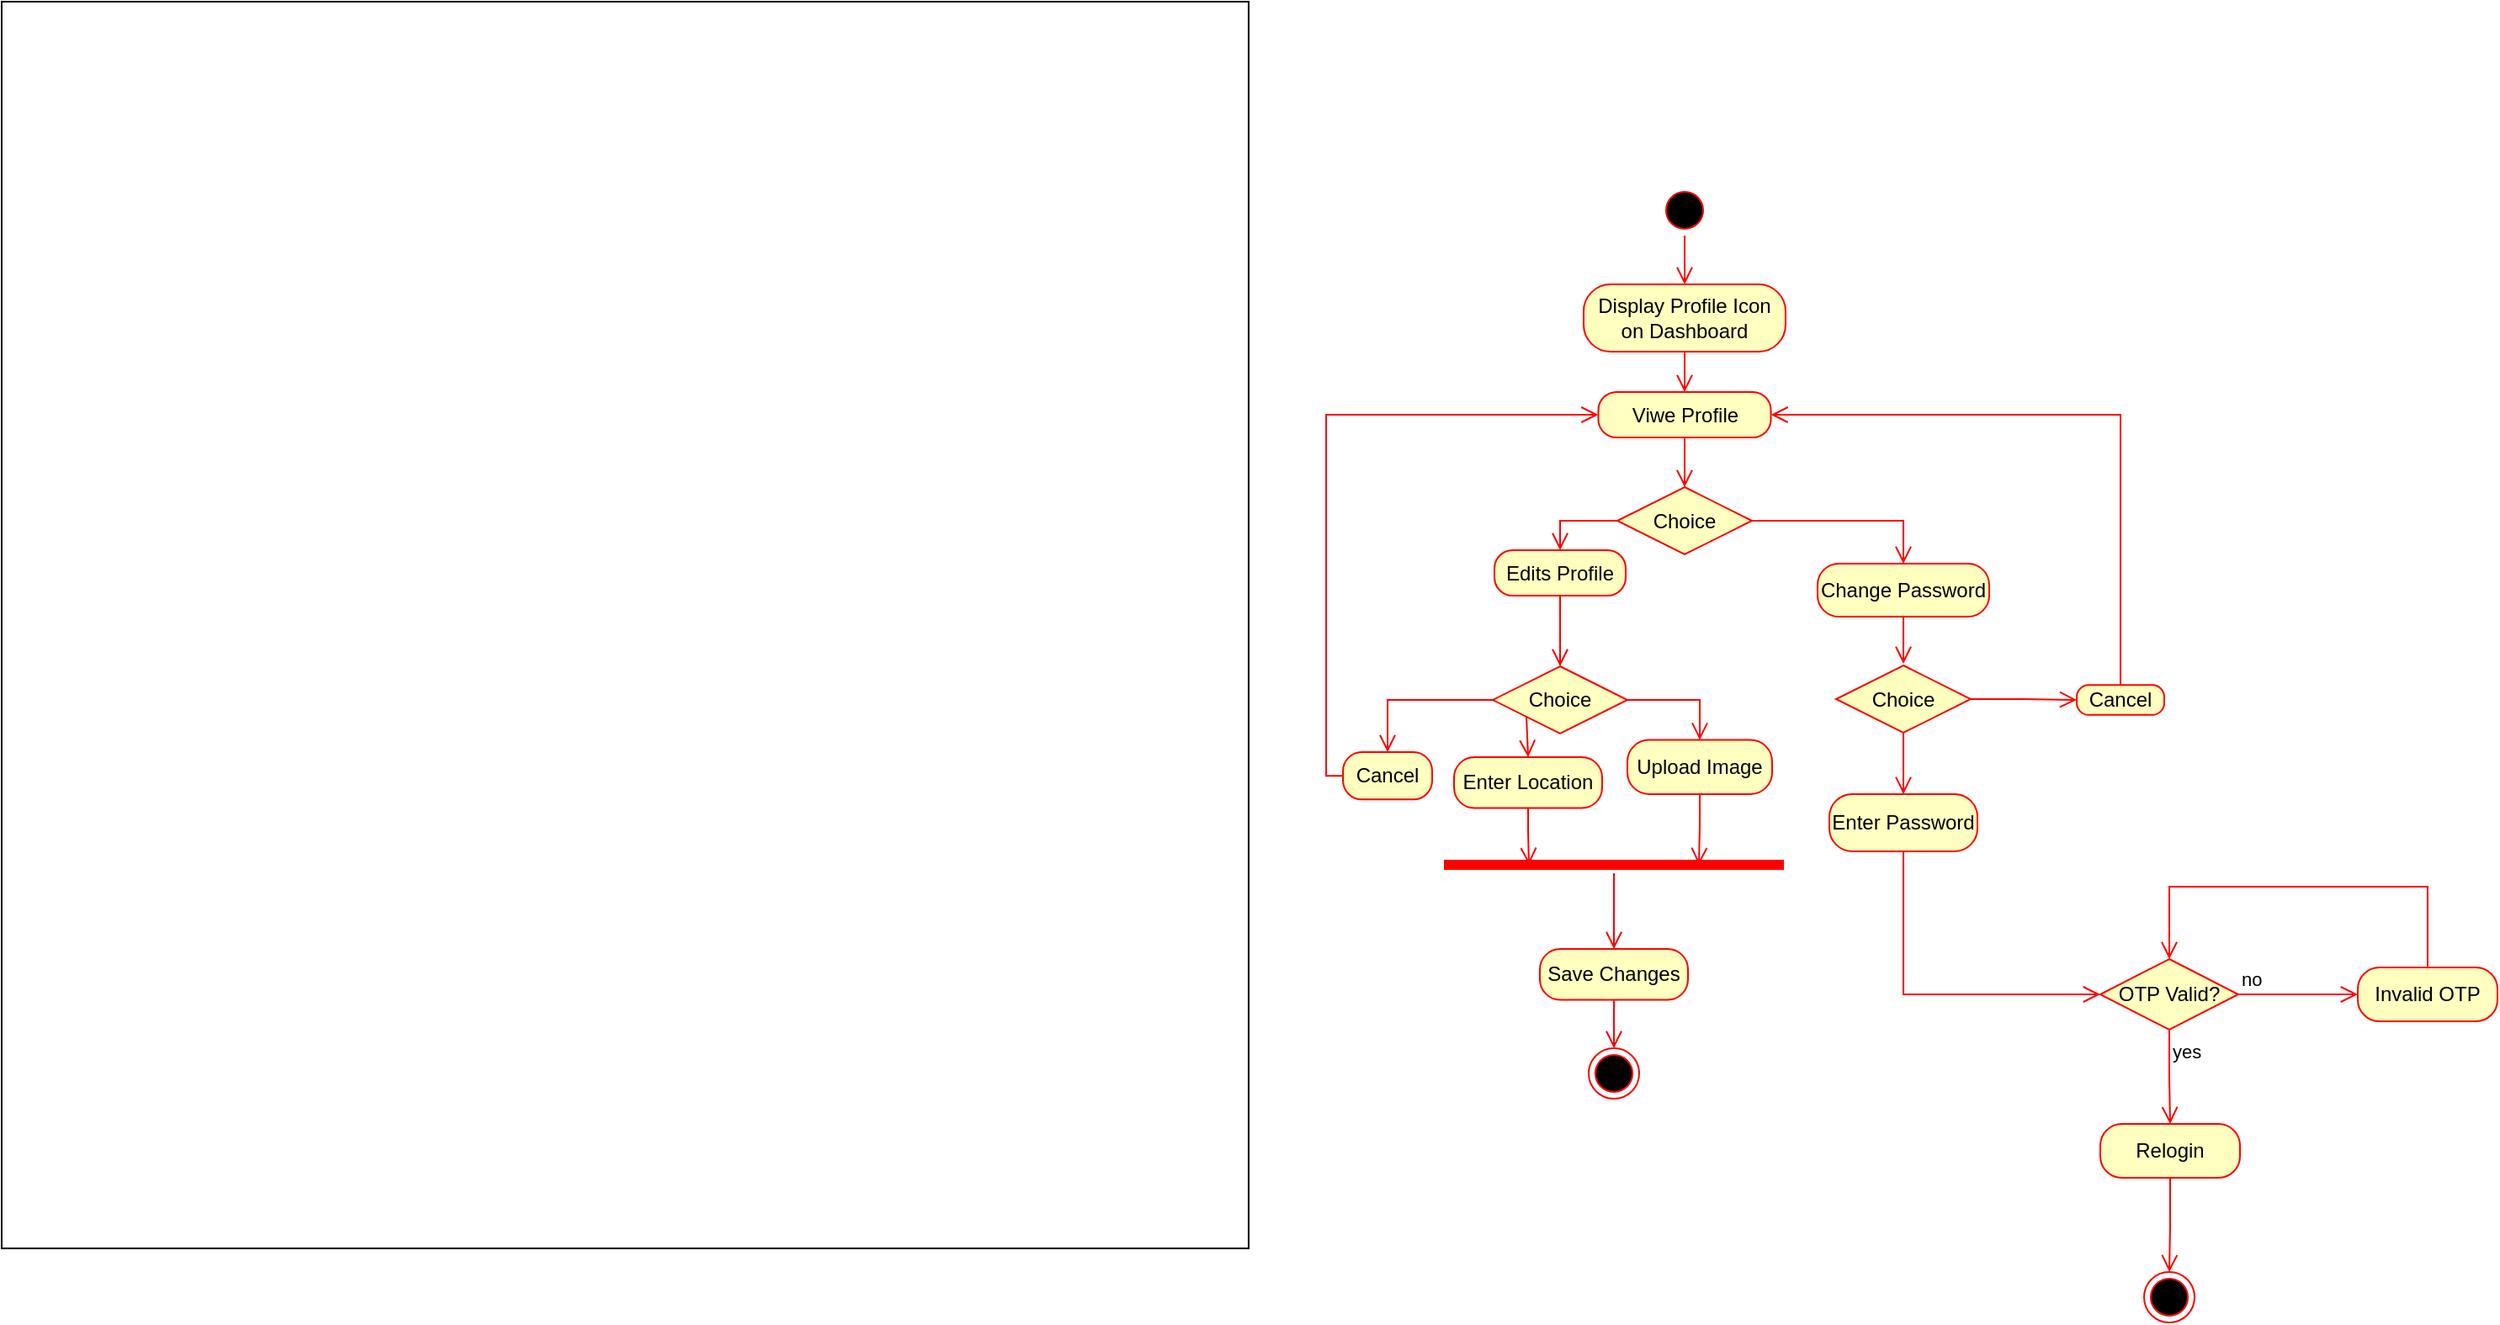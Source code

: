 <mxfile version="23.0.2" type="device">
  <diagram name="Page-1" id="30m8atWH91_4Mveg4VvQ">
    <mxGraphModel dx="1263" dy="905" grid="0" gridSize="10" guides="1" tooltips="1" connect="1" arrows="1" fold="1" page="0" pageScale="1" pageWidth="827" pageHeight="1169" math="0" shadow="0">
      <root>
        <mxCell id="0" />
        <mxCell id="1" parent="0" />
        <mxCell id="3I1RnHOWaA08ieMt_Exx-8" value="" style="whiteSpace=wrap;html=1;aspect=fixed;fillColor=default;" parent="1" vertex="1">
          <mxGeometry x="-233" y="-39" width="740.94" height="740.94" as="geometry" />
        </mxCell>
        <mxCell id="rjjs56UgYy-5gCTx71Wk-3" value="" style="ellipse;html=1;shape=startState;fillColor=#000000;strokeColor=#ff0000;" parent="1" vertex="1">
          <mxGeometry x="752" y="70" width="30" height="30" as="geometry" />
        </mxCell>
        <mxCell id="rjjs56UgYy-5gCTx71Wk-4" value="" style="edgeStyle=orthogonalEdgeStyle;html=1;verticalAlign=bottom;endArrow=open;endSize=8;strokeColor=#ff0000;rounded=0;entryX=0.5;entryY=0;entryDx=0;entryDy=0;" parent="1" source="rjjs56UgYy-5gCTx71Wk-3" target="rjjs56UgYy-5gCTx71Wk-7" edge="1">
          <mxGeometry relative="1" as="geometry">
            <mxPoint x="766.5" y="124" as="targetPoint" />
          </mxGeometry>
        </mxCell>
        <mxCell id="rjjs56UgYy-5gCTx71Wk-7" value="Display Profile Icon on Dashboard" style="rounded=1;whiteSpace=wrap;html=1;arcSize=40;fontColor=#000000;fillColor=#ffffc0;strokeColor=#ff0000;" parent="1" vertex="1">
          <mxGeometry x="707" y="129" width="120" height="40" as="geometry" />
        </mxCell>
        <mxCell id="rjjs56UgYy-5gCTx71Wk-14" value="Choice" style="rhombus;whiteSpace=wrap;html=1;fontColor=#000000;fillColor=#ffffc0;strokeColor=#ff0000;" parent="1" vertex="1">
          <mxGeometry x="727" y="249.5" width="80" height="40" as="geometry" />
        </mxCell>
        <mxCell id="rjjs56UgYy-5gCTx71Wk-15" value="" style="edgeStyle=orthogonalEdgeStyle;html=1;verticalAlign=bottom;endArrow=open;endSize=8;strokeColor=#ff0000;rounded=0;exitX=0;exitY=0.5;exitDx=0;exitDy=0;entryX=0.5;entryY=0;entryDx=0;entryDy=0;" parent="1" source="rjjs56UgYy-5gCTx71Wk-14" target="rjjs56UgYy-5gCTx71Wk-31" edge="1">
          <mxGeometry relative="1" as="geometry">
            <mxPoint x="687" y="287" as="targetPoint" />
            <mxPoint x="556.5" y="160" as="sourcePoint" />
          </mxGeometry>
        </mxCell>
        <mxCell id="rjjs56UgYy-5gCTx71Wk-19" value="Change Password" style="rounded=1;whiteSpace=wrap;html=1;arcSize=40;fontColor=#000000;fillColor=#ffffc0;strokeColor=#ff0000;" parent="1" vertex="1">
          <mxGeometry x="846" y="295" width="102" height="31.5" as="geometry" />
        </mxCell>
        <mxCell id="rjjs56UgYy-5gCTx71Wk-18" value="" style="edgeStyle=orthogonalEdgeStyle;html=1;verticalAlign=bottom;endArrow=open;endSize=8;strokeColor=#ff0000;rounded=0;exitX=1;exitY=0.5;exitDx=0;exitDy=0;entryX=0.5;entryY=0;entryDx=0;entryDy=0;" parent="1" source="rjjs56UgYy-5gCTx71Wk-14" target="rjjs56UgYy-5gCTx71Wk-19" edge="1">
          <mxGeometry relative="1" as="geometry">
            <mxPoint x="858.5" y="230" as="targetPoint" />
            <mxPoint x="775.5" y="174" as="sourcePoint" />
          </mxGeometry>
        </mxCell>
        <mxCell id="rjjs56UgYy-5gCTx71Wk-26" value="" style="ellipse;html=1;shape=endState;fillColor=#000000;strokeColor=#ff0000;" parent="1" vertex="1">
          <mxGeometry x="710" y="583" width="30" height="30" as="geometry" />
        </mxCell>
        <mxCell id="rjjs56UgYy-5gCTx71Wk-31" value="Edits Profile" style="rounded=1;whiteSpace=wrap;html=1;arcSize=40;fontColor=#000000;fillColor=#ffffc0;strokeColor=#ff0000;" parent="1" vertex="1">
          <mxGeometry x="654" y="287" width="78" height="27" as="geometry" />
        </mxCell>
        <mxCell id="rjjs56UgYy-5gCTx71Wk-12" value="Viwe Profile" style="rounded=1;whiteSpace=wrap;html=1;arcSize=40;fontColor=#000000;fillColor=#ffffc0;strokeColor=#ff0000;" parent="1" vertex="1">
          <mxGeometry x="715.75" y="193" width="102.5" height="27" as="geometry" />
        </mxCell>
        <mxCell id="rjjs56UgYy-5gCTx71Wk-44" value="OTP Valid?" style="rhombus;whiteSpace=wrap;html=1;fontColor=#000000;fillColor=#ffffc0;strokeColor=#ff0000;" parent="1" vertex="1">
          <mxGeometry x="1014" y="530" width="82" height="42" as="geometry" />
        </mxCell>
        <mxCell id="rjjs56UgYy-5gCTx71Wk-45" value="no" style="html=1;align=left;verticalAlign=bottom;endArrow=open;endSize=8;strokeColor=#ff0000;rounded=0;exitX=1;exitY=0.5;exitDx=0;exitDy=0;entryX=0;entryY=0.5;entryDx=0;entryDy=0;edgeStyle=orthogonalEdgeStyle;" parent="1" source="rjjs56UgYy-5gCTx71Wk-44" target="uJnYk1_Tb4VZiwj2BzZM-3" edge="1">
          <mxGeometry x="-1" relative="1" as="geometry">
            <mxPoint x="1054" y="480" as="targetPoint" />
          </mxGeometry>
        </mxCell>
        <mxCell id="rjjs56UgYy-5gCTx71Wk-46" value="yes" style="edgeStyle=orthogonalEdgeStyle;html=1;align=left;verticalAlign=top;endArrow=open;endSize=8;strokeColor=#ff0000;rounded=0;entryX=0.5;entryY=0;entryDx=0;entryDy=0;" parent="1" source="rjjs56UgYy-5gCTx71Wk-44" target="rjjs56UgYy-5gCTx71Wk-51" edge="1">
          <mxGeometry x="-1" relative="1" as="geometry">
            <mxPoint x="1054.029" y="628.5" as="targetPoint" />
          </mxGeometry>
        </mxCell>
        <mxCell id="rjjs56UgYy-5gCTx71Wk-51" value="Relogin" style="rounded=1;whiteSpace=wrap;html=1;arcSize=40;fontColor=#000000;fillColor=#ffffc0;strokeColor=#ff0000;" parent="1" vertex="1">
          <mxGeometry x="1014" y="628" width="83" height="32" as="geometry" />
        </mxCell>
        <mxCell id="m6a0FWNfURd9xJMpYmFi-4" value="Upload Image" style="rounded=1;whiteSpace=wrap;html=1;arcSize=40;fontColor=#000000;fillColor=#ffffc0;strokeColor=#ff0000;" parent="1" vertex="1">
          <mxGeometry x="733" y="399.81" width="86" height="32.13" as="geometry" />
        </mxCell>
        <mxCell id="m6a0FWNfURd9xJMpYmFi-5" value="" style="edgeStyle=orthogonalEdgeStyle;html=1;verticalAlign=bottom;endArrow=open;endSize=8;strokeColor=#ff0000;rounded=0;exitX=0.5;exitY=1;exitDx=0;exitDy=0;entryX=0.75;entryY=0.5;entryDx=0;entryDy=0;entryPerimeter=0;" parent="1" source="m6a0FWNfURd9xJMpYmFi-4" target="uJnYk1_Tb4VZiwj2BzZM-14" edge="1">
          <mxGeometry relative="1" as="geometry">
            <mxPoint x="776" y="459" as="targetPoint" />
            <mxPoint x="725" y="511" as="sourcePoint" />
          </mxGeometry>
        </mxCell>
        <mxCell id="m6a0FWNfURd9xJMpYmFi-6" value="" style="edgeStyle=orthogonalEdgeStyle;html=1;verticalAlign=bottom;endArrow=open;endSize=8;strokeColor=#ff0000;rounded=0;exitX=0.5;exitY=1;exitDx=0;exitDy=0;entryX=0.25;entryY=0.5;entryDx=0;entryDy=0;entryPerimeter=0;" parent="1" source="uJnYk1_Tb4VZiwj2BzZM-6" target="uJnYk1_Tb4VZiwj2BzZM-14" edge="1">
          <mxGeometry relative="1" as="geometry">
            <mxPoint x="672" y="459" as="targetPoint" />
            <mxPoint x="637" y="513" as="sourcePoint" />
          </mxGeometry>
        </mxCell>
        <mxCell id="rjjs56UgYy-5gCTx71Wk-8" value="" style="edgeStyle=orthogonalEdgeStyle;html=1;verticalAlign=bottom;endArrow=open;endSize=8;strokeColor=#ff0000;rounded=0;entryX=0.5;entryY=0;entryDx=0;entryDy=0;" parent="1" source="rjjs56UgYy-5gCTx71Wk-7" target="rjjs56UgYy-5gCTx71Wk-12" edge="1">
          <mxGeometry relative="1" as="geometry">
            <mxPoint x="984.5" y="149" as="targetPoint" />
          </mxGeometry>
        </mxCell>
        <mxCell id="rjjs56UgYy-5gCTx71Wk-13" value="" style="edgeStyle=orthogonalEdgeStyle;html=1;verticalAlign=bottom;endArrow=open;endSize=8;strokeColor=#ff0000;rounded=0;exitX=0.5;exitY=1;exitDx=0;exitDy=0;" parent="1" source="rjjs56UgYy-5gCTx71Wk-12" target="rjjs56UgYy-5gCTx71Wk-14" edge="1">
          <mxGeometry relative="1" as="geometry">
            <mxPoint x="1062.5" y="206" as="targetPoint" />
            <mxPoint x="853.5" y="159" as="sourcePoint" />
          </mxGeometry>
        </mxCell>
        <mxCell id="rjjs56UgYy-5gCTx71Wk-34" value="" style="edgeStyle=orthogonalEdgeStyle;html=1;verticalAlign=bottom;endArrow=open;endSize=8;strokeColor=#ff0000;rounded=0;entryX=0;entryY=0.5;entryDx=0;entryDy=0;exitX=0.5;exitY=1;exitDx=0;exitDy=0;" parent="1" source="uJnYk1_Tb4VZiwj2BzZM-1" target="rjjs56UgYy-5gCTx71Wk-44" edge="1">
          <mxGeometry relative="1" as="geometry">
            <mxPoint x="985.5" y="258.514" as="targetPoint" />
            <mxPoint x="906" y="260" as="sourcePoint" />
          </mxGeometry>
        </mxCell>
        <mxCell id="rjjs56UgYy-5gCTx71Wk-32" value="" style="edgeStyle=orthogonalEdgeStyle;html=1;verticalAlign=bottom;endArrow=open;endSize=8;strokeColor=#ff0000;rounded=0;exitX=0.5;exitY=1;exitDx=0;exitDy=0;entryX=0.5;entryY=0;entryDx=0;entryDy=0;" parent="1" source="rjjs56UgYy-5gCTx71Wk-31" target="3I1RnHOWaA08ieMt_Exx-1" edge="1">
          <mxGeometry relative="1" as="geometry">
            <mxPoint x="835" y="345.9" as="targetPoint" />
            <mxPoint x="766.5" y="361" as="sourcePoint" />
          </mxGeometry>
        </mxCell>
        <mxCell id="3I1RnHOWaA08ieMt_Exx-1" value="Choice" style="rhombus;whiteSpace=wrap;html=1;fontColor=#000000;fillColor=#ffffc0;strokeColor=#ff0000;" parent="1" vertex="1">
          <mxGeometry x="653" y="356" width="80" height="40" as="geometry" />
        </mxCell>
        <mxCell id="3I1RnHOWaA08ieMt_Exx-2" value="" style="edgeStyle=orthogonalEdgeStyle;html=1;align=left;verticalAlign=top;endArrow=open;endSize=8;strokeColor=#ff0000;rounded=0;entryX=0.5;entryY=0;entryDx=0;entryDy=0;exitX=1;exitY=0.5;exitDx=0;exitDy=0;" parent="1" source="3I1RnHOWaA08ieMt_Exx-1" target="m6a0FWNfURd9xJMpYmFi-4" edge="1">
          <mxGeometry x="-1" relative="1" as="geometry">
            <mxPoint x="693.665" y="439.24" as="targetPoint" />
          </mxGeometry>
        </mxCell>
        <mxCell id="uJnYk1_Tb4VZiwj2BzZM-1" value="Enter Password" style="rounded=1;whiteSpace=wrap;html=1;arcSize=40;fontColor=#000000;fillColor=#ffffc0;strokeColor=#ff0000;" parent="1" vertex="1">
          <mxGeometry x="853" y="431.94" width="88" height="34" as="geometry" />
        </mxCell>
        <mxCell id="uJnYk1_Tb4VZiwj2BzZM-2" value="" style="edgeStyle=orthogonalEdgeStyle;html=1;verticalAlign=bottom;endArrow=open;endSize=8;strokeColor=#ff0000;rounded=0;exitX=0.5;exitY=1;exitDx=0;exitDy=0;" parent="1" source="rjjs56UgYy-5gCTx71Wk-19" edge="1">
          <mxGeometry relative="1" as="geometry">
            <mxPoint x="897" y="354.5" as="targetPoint" />
            <mxPoint x="901.5" y="331.5" as="sourcePoint" />
          </mxGeometry>
        </mxCell>
        <mxCell id="uJnYk1_Tb4VZiwj2BzZM-3" value="Invalid OTP" style="rounded=1;whiteSpace=wrap;html=1;arcSize=40;fontColor=#000000;fillColor=#ffffc0;strokeColor=#ff0000;" parent="1" vertex="1">
          <mxGeometry x="1167" y="535" width="83" height="32" as="geometry" />
        </mxCell>
        <mxCell id="uJnYk1_Tb4VZiwj2BzZM-5" value="" style="edgeStyle=orthogonalEdgeStyle;html=1;verticalAlign=bottom;endArrow=open;endSize=8;strokeColor=#ff0000;rounded=0;exitX=0.5;exitY=0;exitDx=0;exitDy=0;entryX=0.5;entryY=0;entryDx=0;entryDy=0;" parent="1" source="uJnYk1_Tb4VZiwj2BzZM-3" target="rjjs56UgYy-5gCTx71Wk-44" edge="1">
          <mxGeometry relative="1" as="geometry">
            <mxPoint x="1074" y="522" as="targetPoint" />
            <mxPoint x="1074" y="490" as="sourcePoint" />
            <Array as="points">
              <mxPoint x="1209" y="487" />
              <mxPoint x="1055" y="487" />
            </Array>
          </mxGeometry>
        </mxCell>
        <mxCell id="uJnYk1_Tb4VZiwj2BzZM-6" value="Enter Location" style="rounded=1;whiteSpace=wrap;html=1;arcSize=40;fontColor=#000000;fillColor=#ffffc0;strokeColor=#ff0000;" parent="1" vertex="1">
          <mxGeometry x="630" y="410" width="88" height="30.25" as="geometry" />
        </mxCell>
        <mxCell id="uJnYk1_Tb4VZiwj2BzZM-8" value="" style="edgeStyle=orthogonalEdgeStyle;html=1;verticalAlign=bottom;endArrow=open;endSize=8;strokeColor=#ff0000;rounded=0;exitX=0.5;exitY=1;exitDx=0;exitDy=0;entryX=0.5;entryY=0;entryDx=0;entryDy=0;" parent="1" source="rjjs56UgYy-5gCTx71Wk-51" target="uJnYk1_Tb4VZiwj2BzZM-9" edge="1">
          <mxGeometry relative="1" as="geometry">
            <mxPoint x="1056" y="742" as="targetPoint" />
            <mxPoint x="775" y="739" as="sourcePoint" />
          </mxGeometry>
        </mxCell>
        <mxCell id="uJnYk1_Tb4VZiwj2BzZM-9" value="" style="ellipse;html=1;shape=endState;fillColor=#000000;strokeColor=#ff0000;" parent="1" vertex="1">
          <mxGeometry x="1040" y="716" width="30" height="30" as="geometry" />
        </mxCell>
        <mxCell id="uJnYk1_Tb4VZiwj2BzZM-10" value="" style="html=1;verticalAlign=bottom;endArrow=open;endSize=8;strokeColor=#ff0000;rounded=0;exitX=0;exitY=1;exitDx=0;exitDy=0;entryX=0.5;entryY=0;entryDx=0;entryDy=0;" parent="1" source="3I1RnHOWaA08ieMt_Exx-1" target="uJnYk1_Tb4VZiwj2BzZM-6" edge="1">
          <mxGeometry relative="1" as="geometry">
            <mxPoint x="672" y="405" as="targetPoint" />
            <mxPoint x="682" y="447" as="sourcePoint" />
          </mxGeometry>
        </mxCell>
        <mxCell id="uJnYk1_Tb4VZiwj2BzZM-11" value="" style="edgeStyle=orthogonalEdgeStyle;html=1;align=left;verticalAlign=top;endArrow=open;endSize=8;strokeColor=#ff0000;rounded=0;entryX=0.5;entryY=0;entryDx=0;entryDy=0;exitX=0;exitY=0.5;exitDx=0;exitDy=0;" parent="1" source="3I1RnHOWaA08ieMt_Exx-1" target="uJnYk1_Tb4VZiwj2BzZM-13" edge="1">
          <mxGeometry x="-1" relative="1" as="geometry">
            <mxPoint x="600.002" y="399.81" as="targetPoint" />
            <mxPoint x="643.002" y="375.81" as="sourcePoint" />
          </mxGeometry>
        </mxCell>
        <mxCell id="uJnYk1_Tb4VZiwj2BzZM-12" value="" style="html=1;verticalAlign=bottom;endArrow=open;endSize=8;strokeColor=#ff0000;rounded=0;exitX=0;exitY=0.5;exitDx=0;exitDy=0;entryX=0;entryY=0.5;entryDx=0;entryDy=0;edgeStyle=orthogonalEdgeStyle;" parent="1" source="uJnYk1_Tb4VZiwj2BzZM-13" target="rjjs56UgYy-5gCTx71Wk-12" edge="1">
          <mxGeometry relative="1" as="geometry">
            <mxPoint x="584" y="463.6" as="targetPoint" />
            <mxPoint x="533" y="515.6" as="sourcePoint" />
          </mxGeometry>
        </mxCell>
        <mxCell id="uJnYk1_Tb4VZiwj2BzZM-13" value="Cancel" style="rounded=1;whiteSpace=wrap;html=1;arcSize=40;fontColor=#000000;fillColor=#ffffc0;strokeColor=#ff0000;" parent="1" vertex="1">
          <mxGeometry x="564" y="407" width="53" height="28.13" as="geometry" />
        </mxCell>
        <mxCell id="uJnYk1_Tb4VZiwj2BzZM-14" value="" style="shape=line;html=1;strokeWidth=6;strokeColor=#ff0000;" parent="1" vertex="1">
          <mxGeometry x="624" y="469" width="202" height="10" as="geometry" />
        </mxCell>
        <mxCell id="uJnYk1_Tb4VZiwj2BzZM-15" value="" style="edgeStyle=orthogonalEdgeStyle;html=1;verticalAlign=bottom;endArrow=open;endSize=8;strokeColor=#ff0000;rounded=0;entryX=0.5;entryY=0;entryDx=0;entryDy=0;" parent="1" source="uJnYk1_Tb4VZiwj2BzZM-14" target="uJnYk1_Tb4VZiwj2BzZM-17" edge="1">
          <mxGeometry relative="1" as="geometry">
            <mxPoint x="725" y="527" as="targetPoint" />
          </mxGeometry>
        </mxCell>
        <mxCell id="uJnYk1_Tb4VZiwj2BzZM-16" value="" style="edgeStyle=orthogonalEdgeStyle;html=1;verticalAlign=bottom;endArrow=open;endSize=8;strokeColor=#ff0000;rounded=0;exitX=0.5;exitY=1;exitDx=0;exitDy=0;entryX=0.5;entryY=0;entryDx=0;entryDy=0;" parent="1" source="uJnYk1_Tb4VZiwj2BzZM-17" target="rjjs56UgYy-5gCTx71Wk-26" edge="1">
          <mxGeometry relative="1" as="geometry">
            <mxPoint x="724" y="588" as="targetPoint" />
            <mxPoint x="686" y="627" as="sourcePoint" />
          </mxGeometry>
        </mxCell>
        <mxCell id="uJnYk1_Tb4VZiwj2BzZM-17" value="Save Changes" style="rounded=1;whiteSpace=wrap;html=1;arcSize=40;fontColor=#000000;fillColor=#ffffc0;strokeColor=#ff0000;" parent="1" vertex="1">
          <mxGeometry x="681" y="524" width="88" height="30.25" as="geometry" />
        </mxCell>
        <mxCell id="jR4cSUOqxf5NQYjvYC8Q-1" value="Choice" style="rhombus;whiteSpace=wrap;html=1;fontColor=#000000;fillColor=#ffffc0;strokeColor=#ff0000;" vertex="1" parent="1">
          <mxGeometry x="857" y="355.5" width="80" height="40" as="geometry" />
        </mxCell>
        <mxCell id="jR4cSUOqxf5NQYjvYC8Q-2" value="" style="html=1;align=left;verticalAlign=bottom;endArrow=open;endSize=8;strokeColor=#ff0000;rounded=0;entryX=0;entryY=0.5;entryDx=0;entryDy=0;edgeStyle=orthogonalEdgeStyle;exitX=1;exitY=0.5;exitDx=0;exitDy=0;" edge="1" source="jR4cSUOqxf5NQYjvYC8Q-1" parent="1" target="jR4cSUOqxf5NQYjvYC8Q-5">
          <mxGeometry x="-1" relative="1" as="geometry">
            <mxPoint x="988" y="376" as="targetPoint" />
            <mxPoint x="953" y="367" as="sourcePoint" />
          </mxGeometry>
        </mxCell>
        <mxCell id="jR4cSUOqxf5NQYjvYC8Q-3" value="" style="edgeStyle=orthogonalEdgeStyle;html=1;align=left;verticalAlign=top;endArrow=open;endSize=8;strokeColor=#ff0000;rounded=0;entryX=0.5;entryY=0;entryDx=0;entryDy=0;" edge="1" source="jR4cSUOqxf5NQYjvYC8Q-1" parent="1" target="uJnYk1_Tb4VZiwj2BzZM-1">
          <mxGeometry x="-1" relative="1" as="geometry">
            <mxPoint x="935" y="421.5" as="targetPoint" />
          </mxGeometry>
        </mxCell>
        <mxCell id="jR4cSUOqxf5NQYjvYC8Q-4" value="" style="html=1;verticalAlign=bottom;endArrow=open;endSize=8;strokeColor=#ff0000;rounded=0;exitX=0.5;exitY=0;exitDx=0;exitDy=0;entryX=1;entryY=0.5;entryDx=0;entryDy=0;edgeStyle=orthogonalEdgeStyle;" edge="1" source="jR4cSUOqxf5NQYjvYC8Q-5" parent="1" target="rjjs56UgYy-5gCTx71Wk-12">
          <mxGeometry relative="1" as="geometry">
            <mxPoint x="1048" y="415" as="targetPoint" />
            <mxPoint x="1052.5" y="392" as="sourcePoint" />
          </mxGeometry>
        </mxCell>
        <mxCell id="jR4cSUOqxf5NQYjvYC8Q-5" value="Cancel" style="rounded=1;whiteSpace=wrap;html=1;arcSize=40;fontColor=#000000;fillColor=#ffffc0;strokeColor=#ff0000;" vertex="1" parent="1">
          <mxGeometry x="1000" y="367.13" width="52" height="17.75" as="geometry" />
        </mxCell>
      </root>
    </mxGraphModel>
  </diagram>
</mxfile>
